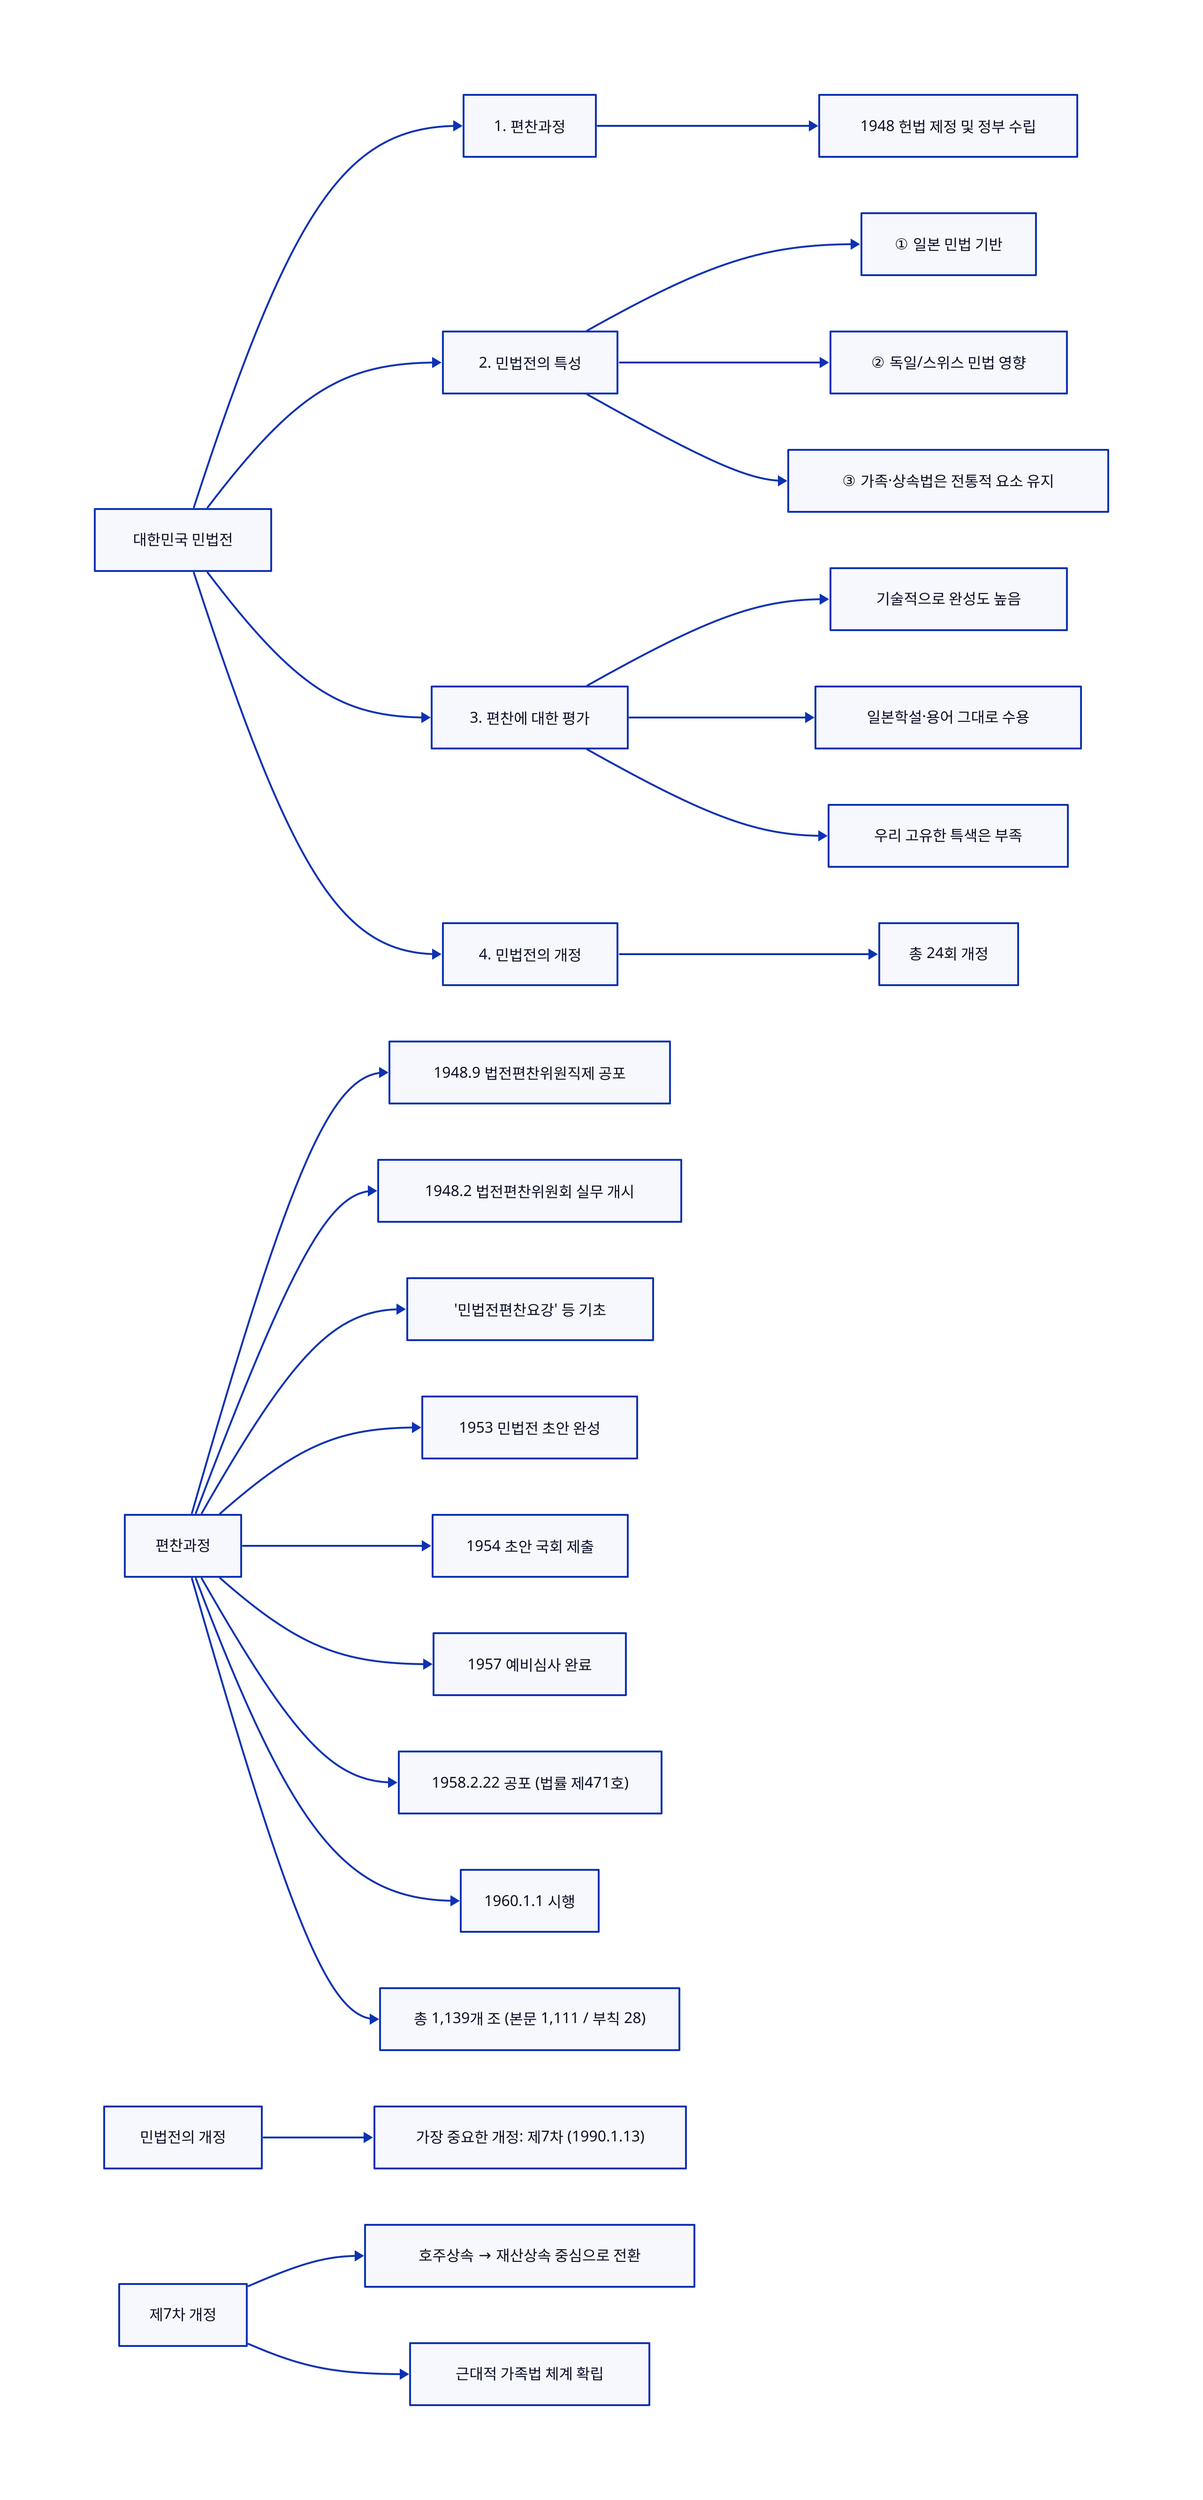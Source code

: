 # [10] 民法典의 成立과 그 후의 發展.d2

direction: right

"대한민국 민법전" -> "1. 편찬과정"
"대한민국 민법전" -> "2. 민법전의 특성"
"대한민국 민법전" -> "3. 편찬에 대한 평가"
"대한민국 민법전" -> "4. 민법전의 개정"

"1. 편찬과정" -> "1948 헌법 제정 및 정부 수립"
"편찬과정" -> "1948.9 법전편찬위원직제 공포"
"편찬과정" -> "1948.2 법전편찬위원회 실무 개시"
"편찬과정" -> "'민법전편찬요강' 등 기초"
"편찬과정" -> "1953 민법전 초안 완성"
"편찬과정" -> "1954 초안 국회 제출"
"편찬과정" -> "1957 예비심사 완료"
"편찬과정" -> "1958.2.22 공포 (법률 제471호)"
"편찬과정" -> "1960.1.1 시행"
"편찬과정" -> "총 1,139개 조 (본문 1,111 / 부칙 28)"

"2. 민법전의 특성" -> "① 일본 민법 기반"
"2. 민법전의 특성" -> "② 독일/스위스 민법 영향"
"2. 민법전의 특성" -> "③ 가족·상속법은 전통적 요소 유지"

"3. 편찬에 대한 평가" -> "기술적으로 완성도 높음"
"3. 편찬에 대한 평가" -> "일본학설·용어 그대로 수용"
"3. 편찬에 대한 평가" -> "우리 고유한 특색은 부족"

"4. 민법전의 개정" -> "총 24회 개정"
"민법전의 개정" -> "가장 중요한 개정: 제7차 (1990.1.13)"
"제7차 개정" -> "호주상속 → 재산상속 중심으로 전환"
"제7차 개정" -> "근대적 가족법 체계 확립"
